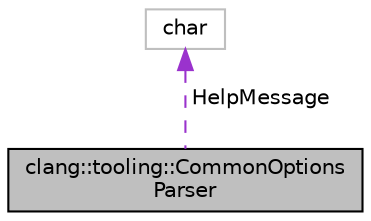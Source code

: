 digraph "clang::tooling::CommonOptionsParser"
{
 // LATEX_PDF_SIZE
  bgcolor="transparent";
  edge [fontname="Helvetica",fontsize="10",labelfontname="Helvetica",labelfontsize="10"];
  node [fontname="Helvetica",fontsize="10",shape=record];
  Node1 [label="clang::tooling::CommonOptions\lParser",height=0.2,width=0.4,color="black", fillcolor="grey75", style="filled", fontcolor="black",tooltip="A parser for options common to all command-line Clang tools."];
  Node2 -> Node1 [dir="back",color="darkorchid3",fontsize="10",style="dashed",label=" HelpMessage" ,fontname="Helvetica"];
  Node2 [label="char",height=0.2,width=0.4,color="grey75",tooltip=" "];
}
